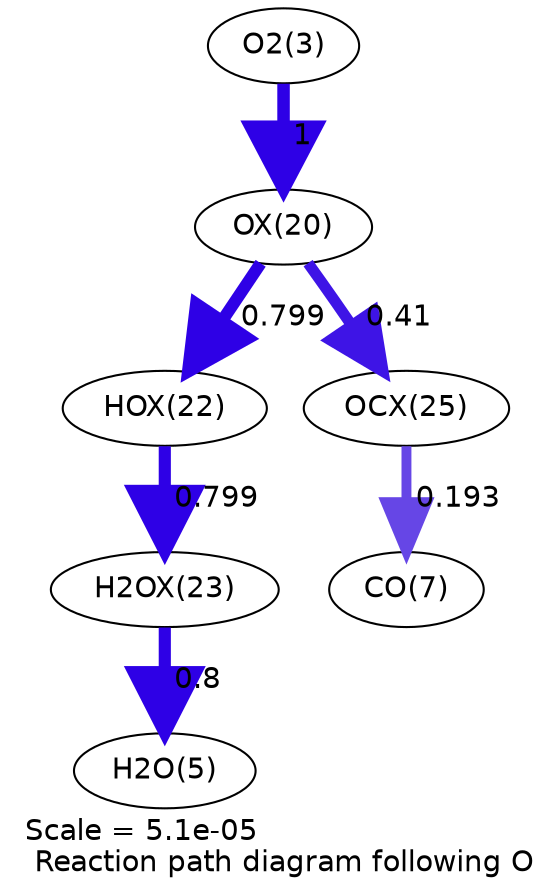 digraph reaction_paths {
center=1;
s5 -> s23[fontname="Helvetica", penwidth=6, arrowsize=3, color="0.7, 1.5, 0.9"
, label=" 1"];
s23 -> s25[fontname="Helvetica", penwidth=5.83, arrowsize=2.92, color="0.7, 1.3, 0.9"
, label=" 0.799"];
s23 -> s28[fontname="Helvetica", penwidth=5.33, arrowsize=2.66, color="0.7, 0.91, 0.9"
, label=" 0.41"];
s25 -> s26[fontname="Helvetica", penwidth=5.83, arrowsize=2.92, color="0.7, 1.3, 0.9"
, label=" 0.799"];
s26 -> s7[fontname="Helvetica", penwidth=5.83, arrowsize=2.92, color="0.7, 1.3, 0.9"
, label=" 0.8"];
s28 -> s9[fontname="Helvetica", penwidth=4.76, arrowsize=2.38, color="0.7, 0.693, 0.9"
, label=" 0.193"];
s5 [ fontname="Helvetica", label="O2(3)"];
s7 [ fontname="Helvetica", label="H2O(5)"];
s9 [ fontname="Helvetica", label="CO(7)"];
s23 [ fontname="Helvetica", label="OX(20)"];
s25 [ fontname="Helvetica", label="HOX(22)"];
s26 [ fontname="Helvetica", label="H2OX(23)"];
s28 [ fontname="Helvetica", label="OCX(25)"];
 label = "Scale = 5.1e-05\l Reaction path diagram following O";
 fontname = "Helvetica";
}

